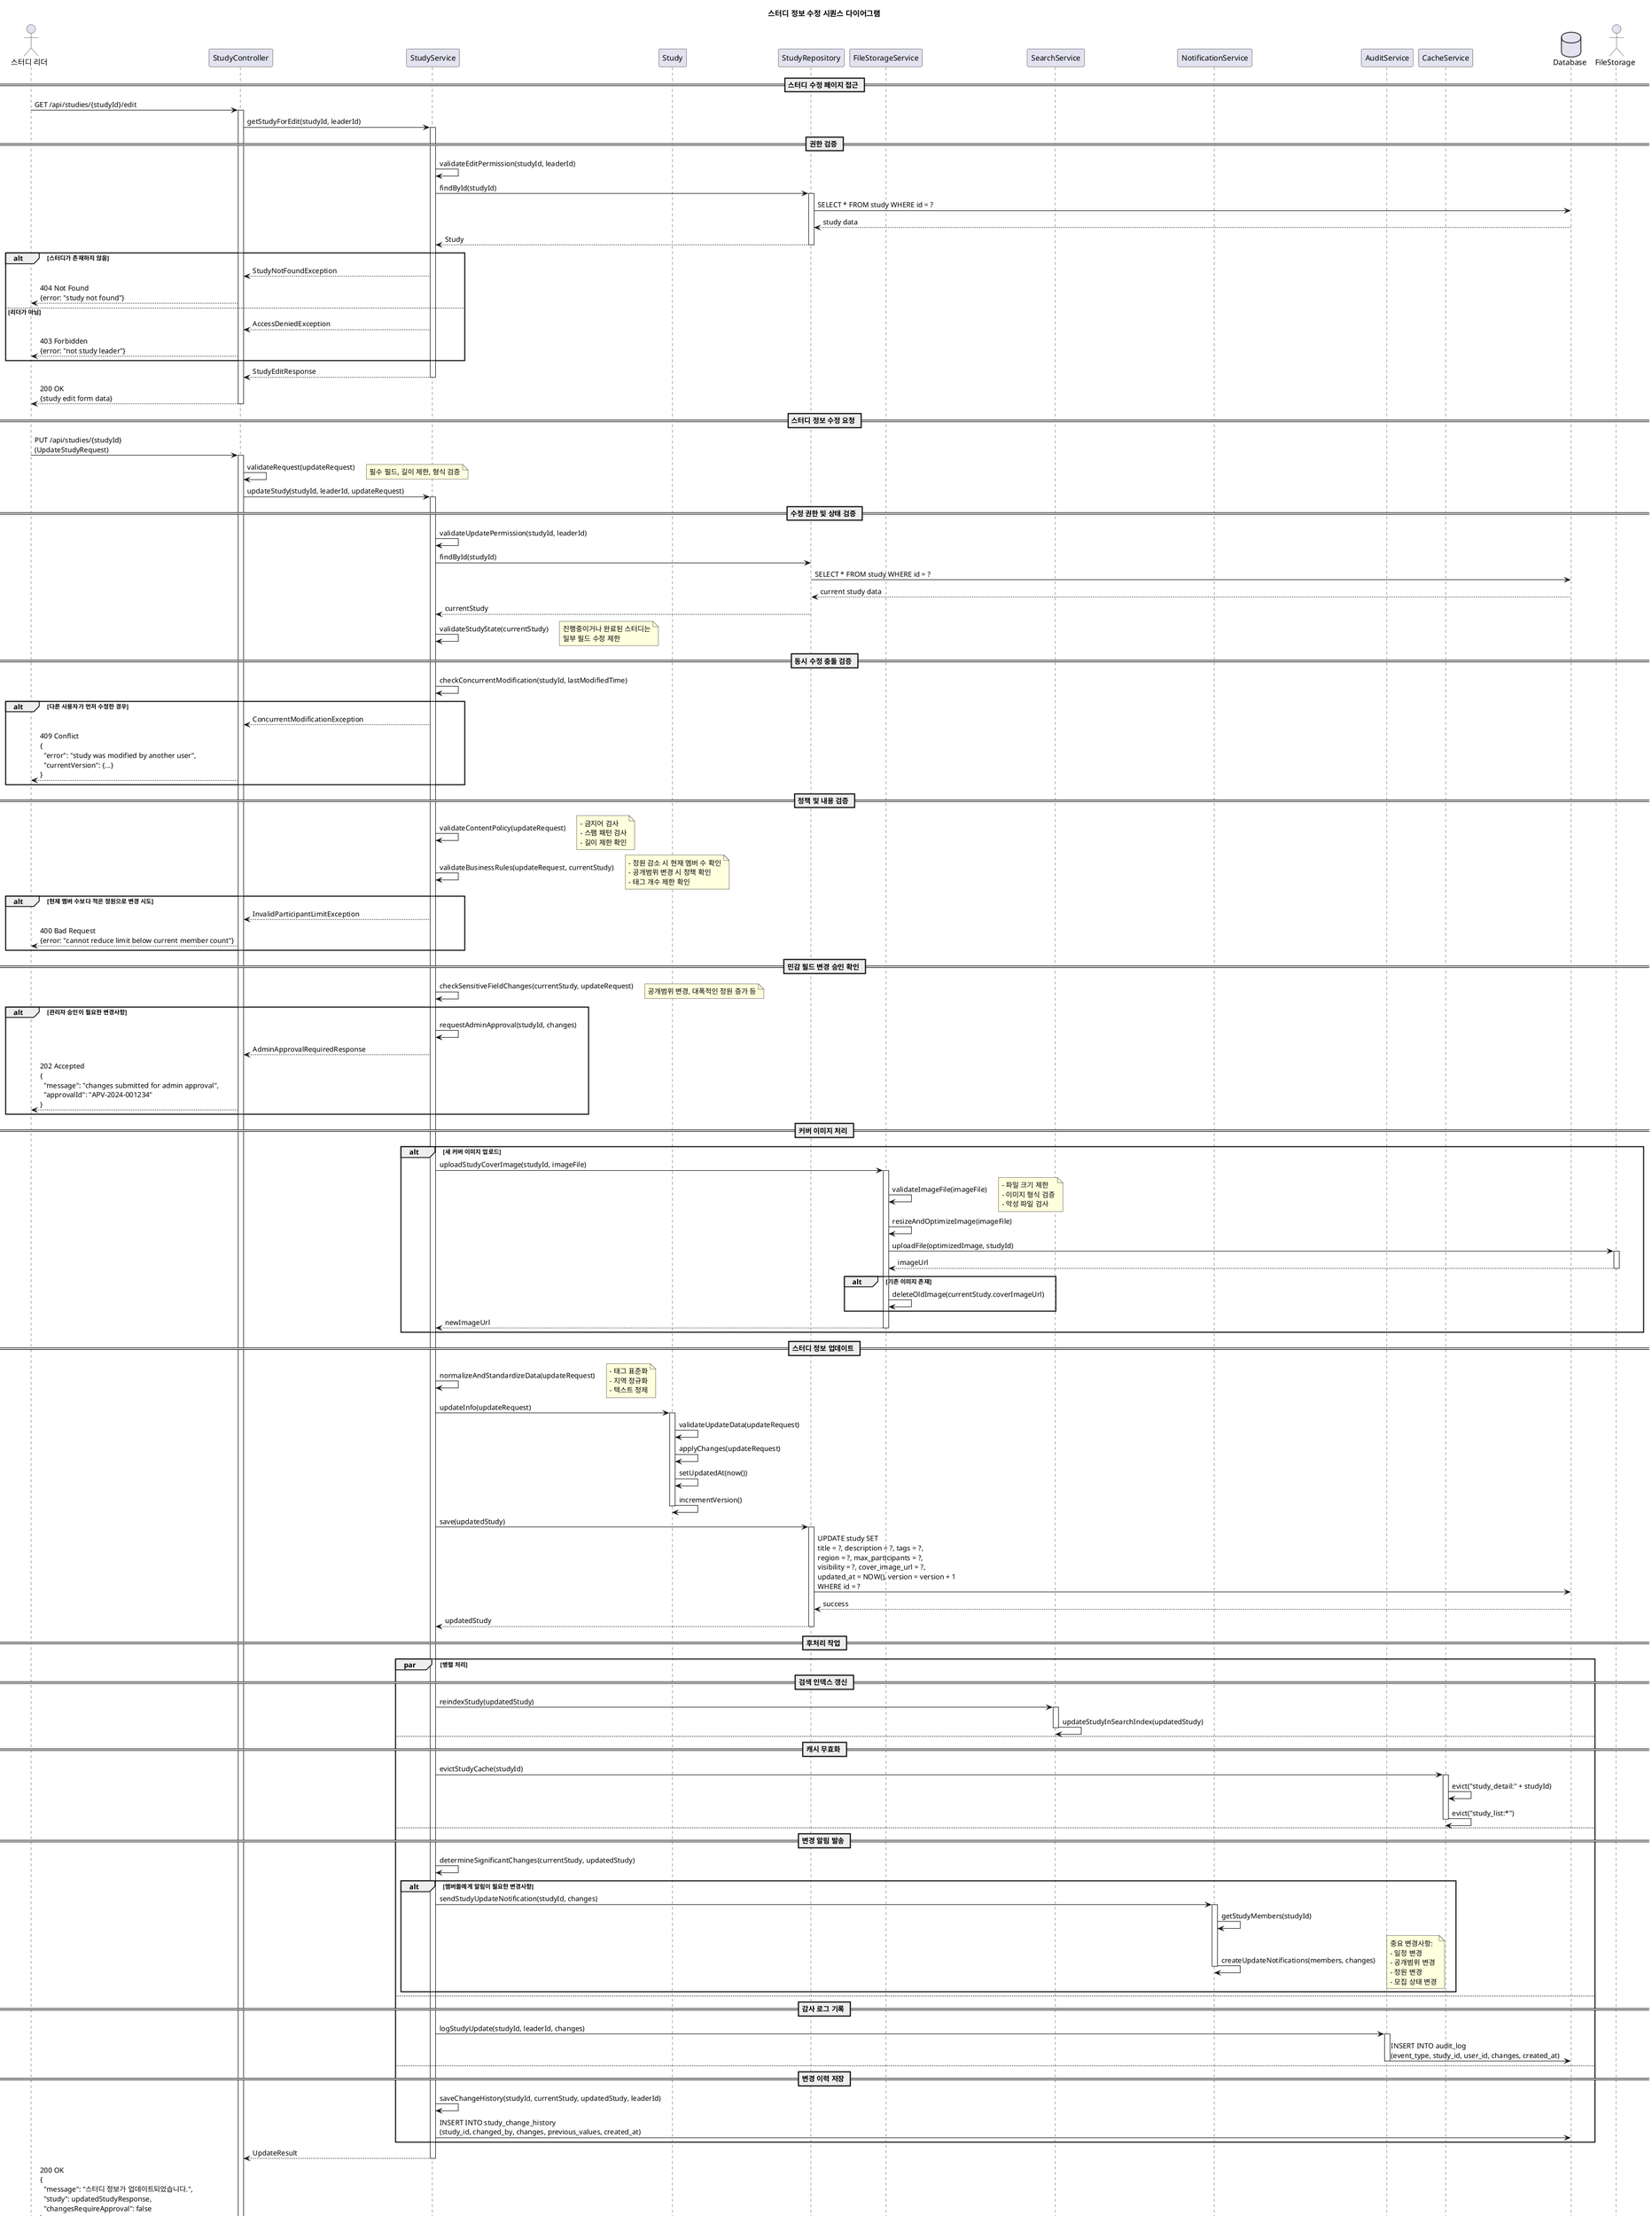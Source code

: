 @startuml
title 스터디 정보 수정 시퀀스 다이어그램

actor "스터디 리더" as Leader
participant "StudyController" as Controller
participant "StudyService" as Service
participant "Study" as StudyDomain
participant "StudyRepository" as StudyRepo
participant "FileStorageService" as FileService
participant "SearchService" as SearchService
participant "NotificationService" as NotifyService
participant "AuditService" as AuditService
participant "CacheService" as CacheService
database "Database" as DB
actor "FileStorage" as Storage

== 스터디 수정 페이지 접근 ==
Leader -> Controller: GET /api/studies/{studyId}/edit
activate Controller

Controller -> Service: getStudyForEdit(studyId, leaderId)
activate Service

== 권한 검증 ==
Service -> Service: validateEditPermission(studyId, leaderId)

Service -> StudyRepo: findById(studyId)
activate StudyRepo
StudyRepo -> DB: SELECT * FROM study WHERE id = ?
DB --> StudyRepo: study data
StudyRepo --> Service: Study
deactivate StudyRepo

alt 스터디가 존재하지 않음
    Service --> Controller: StudyNotFoundException
    Controller --> Leader: 404 Not Found\n{error: "study not found"}
else 리더가 아님
    Service --> Controller: AccessDeniedException
    Controller --> Leader: 403 Forbidden\n{error: "not study leader"}
end

Service --> Controller: StudyEditResponse
deactivate Service

Controller --> Leader: 200 OK\n{study edit form data}
deactivate Controller

== 스터디 정보 수정 요청 ==
Leader -> Controller: PUT /api/studies/{studyId}\n(UpdateStudyRequest)
activate Controller

Controller -> Controller: validateRequest(updateRequest)
note right: 필수 필드, 길이 제한, 형식 검증

Controller -> Service: updateStudy(studyId, leaderId, updateRequest)
activate Service

== 수정 권한 및 상태 검증 ==
Service -> Service: validateUpdatePermission(studyId, leaderId)

Service -> StudyRepo: findById(studyId)
StudyRepo -> DB: SELECT * FROM study WHERE id = ?
DB --> StudyRepo: current study data
StudyRepo --> Service: currentStudy

Service -> Service: validateStudyState(currentStudy)
note right: 진행중이거나 완료된 스터디는\n일부 필드 수정 제한

== 동시 수정 충돌 검증 ==
Service -> Service: checkConcurrentModification(studyId, lastModifiedTime)
alt 다른 사용자가 먼저 수정한 경우
    Service --> Controller: ConcurrentModificationException
    Controller --> Leader: 409 Conflict\n{\n  "error": "study was modified by another user",\n  "currentVersion": {...}\n}
end

== 정책 및 내용 검증 ==
Service -> Service: validateContentPolicy(updateRequest)
note right: - 금지어 검사\n- 스팸 패턴 검사\n- 길이 제한 확인

Service -> Service: validateBusinessRules(updateRequest, currentStudy)
note right: - 정원 감소 시 현재 멤버 수 확인\n- 공개범위 변경 시 정책 확인\n- 태그 개수 제한 확인

alt 현재 멤버 수보다 적은 정원으로 변경 시도
    Service --> Controller: InvalidParticipantLimitException
    Controller --> Leader: 400 Bad Request\n{error: "cannot reduce limit below current member count"}
end

== 민감 필드 변경 승인 확인 ==
Service -> Service: checkSensitiveFieldChanges(currentStudy, updateRequest)

alt 관리자 승인이 필요한 변경사항
    note right: 공개범위 변경, 대폭적인 정원 증가 등
    Service -> Service: requestAdminApproval(studyId, changes)
    Service --> Controller: AdminApprovalRequiredResponse
    Controller --> Leader: 202 Accepted\n{\n  "message": "changes submitted for admin approval",\n  "approvalId": "APV-2024-001234"\n}
end

== 커버 이미지 처리 ==
alt 새 커버 이미지 업로드
    Service -> FileService: uploadStudyCoverImage(studyId, imageFile)
    activate FileService

    FileService -> FileService: validateImageFile(imageFile)
    note right: - 파일 크기 제한\n- 이미지 형식 검증\n- 악성 파일 검사

    FileService -> FileService: resizeAndOptimizeImage(imageFile)

    FileService -> Storage: uploadFile(optimizedImage, studyId)
    activate Storage
    Storage --> FileService: imageUrl
    deactivate Storage

    alt 기존 이미지 존재
        FileService -> FileService: deleteOldImage(currentStudy.coverImageUrl)
    end

    FileService --> Service: newImageUrl
    deactivate FileService
end

== 스터디 정보 업데이트 ==
Service -> Service: normalizeAndStandardizeData(updateRequest)
note right: - 태그 표준화\n- 지역 정규화\n- 텍스트 정제

Service -> StudyDomain: updateInfo(updateRequest)
activate StudyDomain

StudyDomain -> StudyDomain: validateUpdateData(updateRequest)
StudyDomain -> StudyDomain: applyChanges(updateRequest)
StudyDomain -> StudyDomain: setUpdatedAt(now())
StudyDomain -> StudyDomain: incrementVersion()

deactivate StudyDomain

Service -> StudyRepo: save(updatedStudy)
activate StudyRepo
StudyRepo -> DB: UPDATE study SET\ntitle = ?, description = ?, tags = ?,\nregion = ?, max_participants = ?,\nvisibility = ?, cover_image_url = ?,\nupdated_at = NOW(), version = version + 1\nWHERE id = ?
DB --> StudyRepo: success
StudyRepo --> Service: updatedStudy
deactivate StudyRepo

== 후처리 작업 ==
par 병렬 처리
    == 검색 인덱스 갱신 ==
    Service -> SearchService: reindexStudy(updatedStudy)
    activate SearchService
    SearchService -> SearchService: updateStudyInSearchIndex(updatedStudy)
    deactivate SearchService

else
    == 캐시 무효화 ==
    Service -> CacheService: evictStudyCache(studyId)
    activate CacheService
    CacheService -> CacheService: evict("study_detail:" + studyId)
    CacheService -> CacheService: evict("study_list:*")
    deactivate CacheService

else
    == 변경 알림 발송 ==
    Service -> Service: determineSignificantChanges(currentStudy, updatedStudy)

    alt 멤버들에게 알림이 필요한 변경사항
        Service -> NotifyService: sendStudyUpdateNotification(studyId, changes)
        activate NotifyService

        NotifyService -> NotifyService: getStudyMembers(studyId)
        NotifyService -> NotifyService: createUpdateNotifications(members, changes)

        note right: 중요 변경사항:\n- 일정 변경\n- 공개범위 변경\n- 정원 변경\n- 모집 상태 변경

        deactivate NotifyService
    end

else
    == 감사 로그 기록 ==
    Service -> AuditService: logStudyUpdate(studyId, leaderId, changes)
    activate AuditService
    AuditService -> DB: INSERT INTO audit_log\n(event_type, study_id, user_id, changes, created_at)
    deactivate AuditService

else
    == 변경 이력 저장 ==
    Service -> Service: saveChangeHistory(studyId, currentStudy, updatedStudy, leaderId)
    Service -> DB: INSERT INTO study_change_history\n(study_id, changed_by, changes, previous_values, created_at)
end

Service --> Controller: UpdateResult
deactivate Service

Controller --> Leader: 200 OK\n{\n  "message": "스터디 정보가 업데이트되었습니다.",\n  "study": updatedStudyResponse,\n  "changesRequireApproval": false\n}
deactivate Controller

== 변경 이력 조회 ==
Leader -> Controller: GET /api/studies/{studyId}/history
activate Controller

Controller -> Service: getStudyChangeHistory(studyId, leaderId)
activate Service

Service -> Service: validateHistoryViewPermission(studyId, leaderId)

Service -> StudyRepo: getChangeHistory(studyId)
activate StudyRepo
StudyRepo -> DB: SELECT sch.*, u.nickname as changed_by_name\nFROM study_change_history sch\nJOIN user u ON sch.changed_by = u.id\nWHERE sch.study_id = ?\nORDER BY sch.created_at DESC\nLIMIT 20
DB --> StudyRepo: change history
StudyRepo --> Service: List<StudyChangeHistory>
deactivate StudyRepo

Service --> Controller: ChangeHistoryResponse
deactivate Service

Controller --> Leader: 200 OK\n{\n  "history": [\n    {\n      "changedAt": "2024-08-25T10:30:00Z",\n      "changedBy": "리더닉네임",\n      "changes": {\n        "title": {"from": "이전 제목", "to": "새 제목"},\n        "maxParticipants": {"from": 10, "to": 15}\n      }\n    }\n  ]\n}
deactivate Controller

== 버전 충돌 해결 ==
alt 동시 수정으로 인한 충돌 발생 시
    Leader -> Controller: GET /api/studies/{studyId}/conflicts/{conflictId}
    activate Controller

    Controller -> Service: getConflictResolution(studyId, conflictId)
    activate Service

    Service -> Service: generateConflictResolutionView(currentVersion, userChanges)

    Service --> Controller: ConflictResolutionResponse
    deactivate Service

    Controller --> Leader: 200 OK\n{\n  "conflicts": [\n    {\n      "field": "description",\n      "current": "현재 DB 값",\n      "yours": "사용자가 입력한 값",\n      "resolution": "merge_required"\n    }\n  ]\n}
    deactivate Controller

    Leader -> Controller: POST /api/studies/{studyId}/resolve-conflicts\n{resolved changes}

    Controller -> Service: resolveConflictsAndUpdate(studyId, resolvedChanges)
    Service -> Service: applyResolvedChanges(resolvedChanges)

    Service --> Controller: resolution success
    Controller --> Leader: 200 OK\n{message: "충돌이 해결되고 변경사항이 적용되었습니다."}
end

== 예외 처리 ==
alt 스터디 없음
    Service --> Controller: StudyNotFoundException
    Controller --> Leader: 404 Not Found\n{error: "study not found"}
else 권한 없음
    Service --> Controller: AccessDeniedException
    Controller --> Leader: 403 Forbidden\n{error: "only study leader can edit"}
else 유효성 검증 실패
    Service --> Controller: ValidationException
    Controller --> Leader: 400 Bad Request\n{\n  "error": "validation failed",\n  "details": [...]\n}
else 동시 수정 충돌
    Service --> Controller: ConcurrentModificationException
    Controller --> Leader: 409 Conflict\n{error: "study was modified by another user"}
else 파일 업로드 실패
    FileService --> Service: FileUploadException
    Service --> Controller: FileUploadException
    Controller --> Leader: 500 Internal Server Error\n{error: "file upload failed"}
end

@enduml
